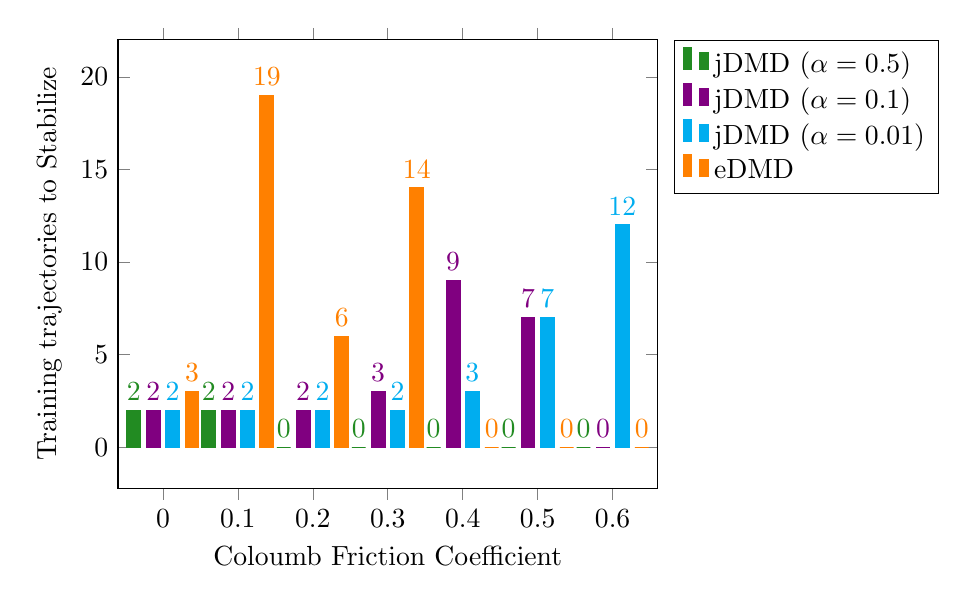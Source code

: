 % Recommended preamble:
\begin{tikzpicture}
\begin{axis}[bar width={5pt}, ybar, ymax={22}, legend pos={outer north east}, ylabel={Training trajectories to Stabilize}, xlabel={Coloumb Friction Coefficient}, nodes near coords, legend cell align={left}]
    \addplot+[no marks, color={rgb,1:red,0.133;green,0.545;blue,0.133}]
        coordinates {
            (0.0,2.0)
            (0.1,2.0)
            (0.2,0)
            (0.3,0)
            (0.4,0)
            (0.5,0)
            (0.6,0)
        }
        ;
    \addplot+[no marks, color={rgb,1:red,0.502;green,0.0;blue,0.502}]
        coordinates {
            (0.0,2.0)
            (0.1,2.0)
            (0.2,2.0)
            (0.3,3.0)
            (0.4,9.0)
            (0.5,7.0)
            (0.6,0)
        }
        ;
    \addplot+[no marks, color={cyan}]
        coordinates {
            (0.0,2.0)
            (0.1,2.0)
            (0.2,2.0)
            (0.3,2.0)
            (0.4,3.0)
            (0.5,7.0)
            (0.6,12.0)
        }
        ;
    \addplot+[no marks, color={orange}]
        coordinates {
            (0.0,3)
            (0.1,19)
            (0.2,6)
            (0.3,14)
            (0.4,0)
            (0.5,0)
            (0.6,0)
        }
        ;
    \legend{{jDMD $(\alpha=0.5)$},{jDMD $(\alpha=0.1)$},{jDMD $(\alpha=0.01)$},{eDMD}}
\end{axis}
\end{tikzpicture}
